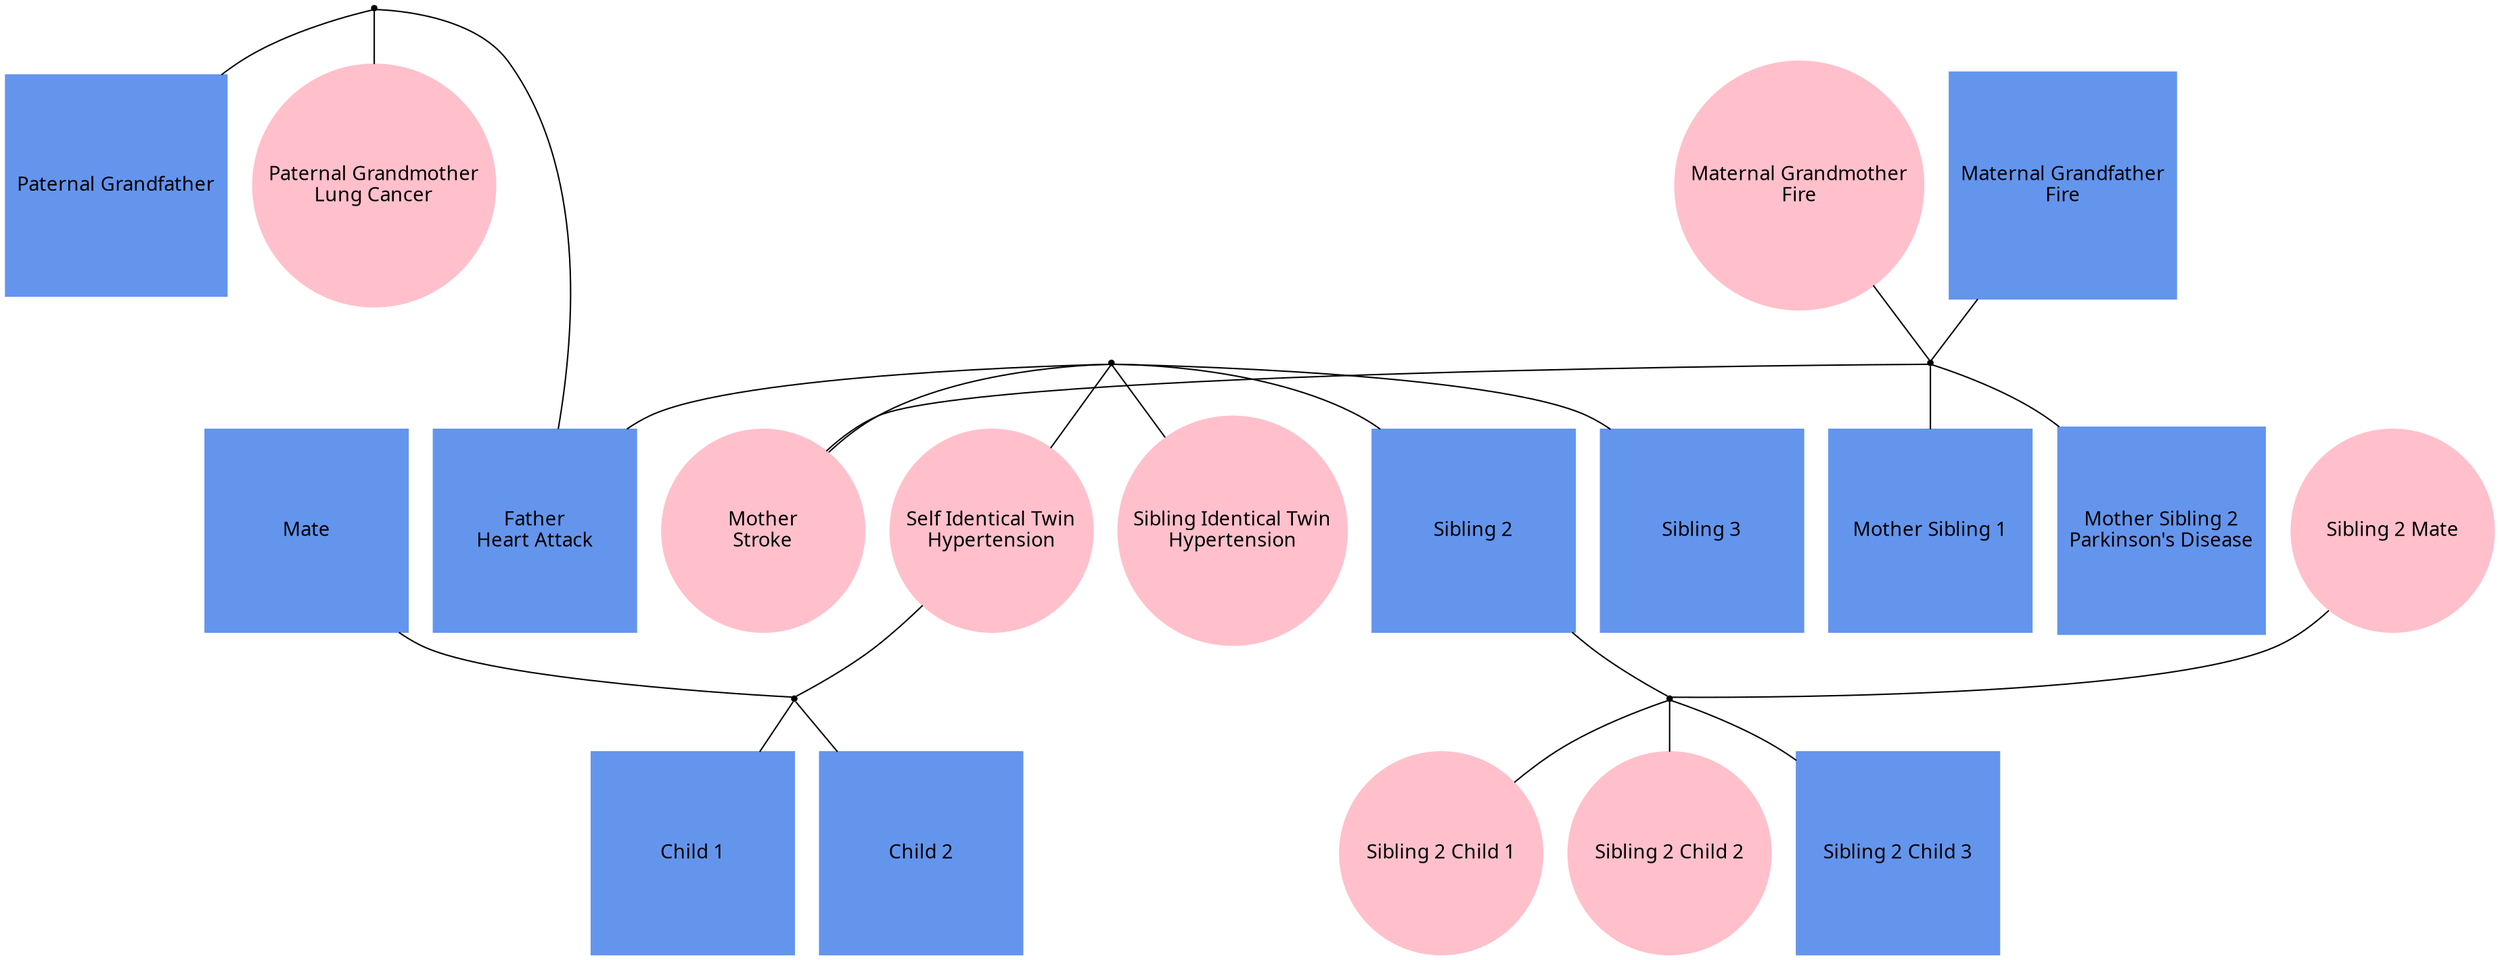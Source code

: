 
graph f3 {
ordering=out;

"Self Identical Twin\nHypertension" [fontname="helvetica:bold", width=2, shape=oval, style=filled, regular=1, color="pink"];
"Mate" [fontname="helvetica:bold", width=2, shape=box, style=filled, regular=1, color="cornflowerblue"];
"Child 1" [fontname="helvetica:bold", width=2, shape=box, style=filled, regular=1, color="cornflowerblue"];
"Child 2" [fontname="helvetica:bold", width=2, shape=box, style=filled, regular=1, color="cornflowerblue"];
"Sibling Identical Twin\nHypertension" [fontname="helvetica:bold", width=2, shape=oval, style=filled, regular=1, color="pink"];
"Sibling 2" [fontname="helvetica:bold", width=2, shape=box, style=filled, regular=1, color="cornflowerblue"];
"Sibling 2 Mate" [fontname="helvetica:bold", width=2, shape=oval, style=filled, regular=1, color="pink"];
"Sibling 2 Child 1" [fontname="helvetica:bold", width=2, shape=oval, style=filled, regular=1, color="pink"];
"Sibling 2 Child 2" [fontname="helvetica:bold", width=2, shape=oval, style=filled, regular=1, color="pink"];
"Sibling 2 Child 3" [fontname="helvetica:bold", width=2, shape=box, style=filled, regular=1, color="cornflowerblue"];
"Sibling 3" [fontname="helvetica:bold", width=2, shape=box, style=filled, regular=1, color="cornflowerblue"];
"Father\nHeart Attack" [fontname="helvetica:bold", width=2, shape=box, style=filled, regular=1, color="cornflowerblue"];
"Paternal Grandmother\nLung Cancer" [fontname="helvetica:bold", width=2, shape=oval, style=filled, regular=1, color="pink"];
"Paternal Grandfather" [fontname="helvetica:bold", width=2, shape=box, style=filled, regular=1, color="cornflowerblue"];
"Mother\nStroke" [fontname="helvetica:bold", width=2, shape=oval, style=filled, regular=1, color="pink"];
"Mother Sibling 1" [fontname="helvetica:bold", width=2, shape=box, style=filled, regular=1, color="cornflowerblue"];
"Mother Sibling 2\nParkinson's Disease" [fontname="helvetica:bold", width=2, shape=box, style=filled, regular=1, color="cornflowerblue"];
"Maternal Grandmother\nFire" [fontname="helvetica:bold", width=2, shape=oval, style=filled, regular=1, color="pink"];
"Maternal Grandfather\nFire" [fontname="helvetica:bold", width=2, shape=box, style=filled, regular=1, color="cornflowerblue"];

"mate+selfidenticaltwin" [shape=point];
"sibling2+sibling2mate" [shape=point];
"father+mother" [shape=point];
"paternalgrandfather+paternalgrandmother" [shape=point];
"maternalgrandfather+maternalgrandmother" [shape=point];

"Mate" -- "mate+selfidenticaltwin" -- "Self Identical Twin\nHypertension";
"Sibling 2" -- "sibling2+sibling2mate" -- "Sibling 2 Mate";
"Father\nHeart Attack" -- "father+mother" -- "Mother\nStroke";
"Paternal Grandfather" -- "paternalgrandfather+paternalgrandmother" -- "Paternal Grandmother\nLung Cancer";
"Maternal Grandfather\nFire" -- "maternalgrandfather+maternalgrandmother" -- "Maternal Grandmother\nFire";

"father+mother" -- "Self Identical Twin\nHypertension";
"mate+selfidenticaltwin" -- "Child 1";
"mate+selfidenticaltwin" -- "Child 2";
"father+mother" -- "Sibling Identical Twin\nHypertension";
"father+mother" -- "Sibling 2";
"sibling2+sibling2mate" -- "Sibling 2 Child 1";
"sibling2+sibling2mate" -- "Sibling 2 Child 2";
"sibling2+sibling2mate" -- "Sibling 2 Child 3";
"father+mother" -- "Sibling 3";
"paternalgrandfather+paternalgrandmother" -- "Father\nHeart Attack";
"maternalgrandfather+maternalgrandmother" -- "Mother\nStroke";
"maternalgrandfather+maternalgrandmother" -- "Mother Sibling 1";
"maternalgrandfather+maternalgrandmother" -- "Mother Sibling 2\nParkinson's Disease";

{rank=same; "Paternal Grandmother\nLung Cancer" "Paternal Grandfather" "Maternal Grandmother\nFire" "Maternal Grandfather\nFire"}
{rank=same; "Father\nHeart Attack" "Mother\nStroke" "Mother Sibling 1" "Mother Sibling 2\nParkinson's Disease"}
{rank=same; "Self Identical Twin\nHypertension" "Mate" "Sibling Identical Twin\nHypertension" "Sibling 2" "Sibling 2 Mate" "Sibling 3"}
{rank=same; "Child 1" "Child 2" "Sibling 2 Child 1" "Sibling 2 Child 2" "Sibling 2 Child 3"}
}
    